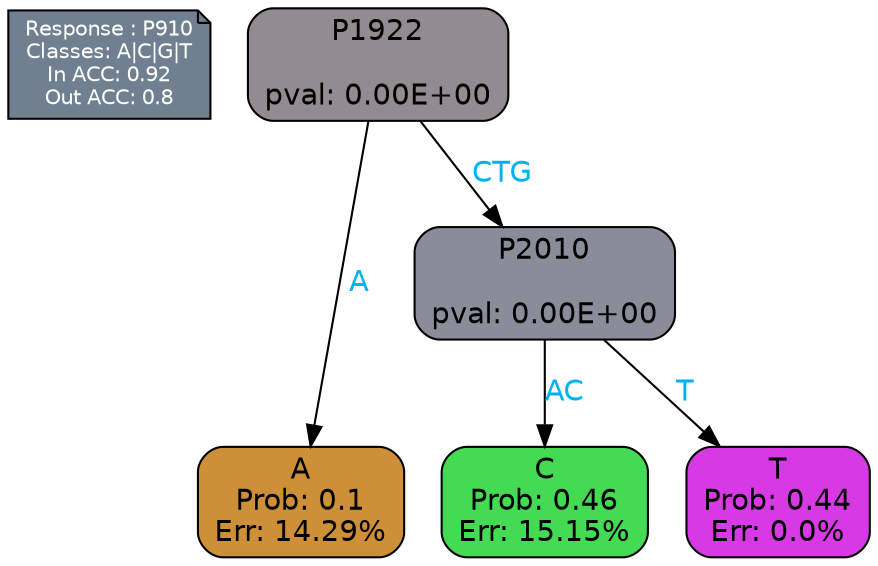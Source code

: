 digraph Tree {
node [shape=box, style="filled, rounded", color="black", fontname=helvetica] ;
graph [ranksep=equally, splines=polylines, bgcolor=transparent, dpi=600] ;
edge [fontname=helvetica] ;
LEGEND [label="Response : P910
Classes: A|C|G|T
In ACC: 0.92
Out ACC: 0.8
",shape=note,align=left,style=filled,fillcolor="slategray",fontcolor="white",fontsize=10];1 [label="P1922

pval: 0.00E+00", fillcolor="#928c90"] ;
2 [label="A
Prob: 0.1
Err: 14.29%", fillcolor="#ce8f39"] ;
3 [label="P2010

pval: 0.00E+00", fillcolor="#8b8c99"] ;
4 [label="C
Prob: 0.46
Err: 15.15%", fillcolor="#44da53"] ;
5 [label="T
Prob: 0.44
Err: 0.0%", fillcolor="#d739e5"] ;
1 -> 2 [label="A",fontcolor=deepskyblue2] ;
1 -> 3 [label="CTG",fontcolor=deepskyblue2] ;
3 -> 4 [label="AC",fontcolor=deepskyblue2] ;
3 -> 5 [label="T",fontcolor=deepskyblue2] ;
{rank = same; 2;4;5;}{rank = same; LEGEND;1;}}